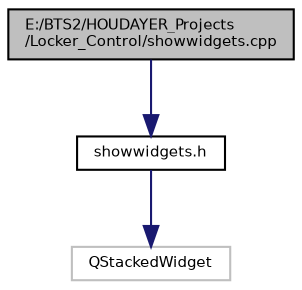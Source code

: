 digraph "E:/BTS2/HOUDAYER_Projects/Locker_Control/showwidgets.cpp"
{
 // INTERACTIVE_SVG=YES
  bgcolor="transparent";
  edge [fontname="Helvetica",fontsize="7",labelfontname="Helvetica",labelfontsize="7"];
  node [fontname="Helvetica",fontsize="7",shape=record];
  Node1 [label="E:/BTS2/HOUDAYER_Projects\l/Locker_Control/showwidgets.cpp",height=0.2,width=0.4,color="black", fillcolor="grey75", style="filled", fontcolor="black"];
  Node1 -> Node2 [color="midnightblue",fontsize="7",style="solid",fontname="Helvetica"];
  Node2 [label="showwidgets.h",height=0.2,width=0.4,color="black",URL="$showwidgets_8h.html"];
  Node2 -> Node3 [color="midnightblue",fontsize="7",style="solid",fontname="Helvetica"];
  Node3 [label="QStackedWidget",height=0.2,width=0.4,color="grey75"];
}
